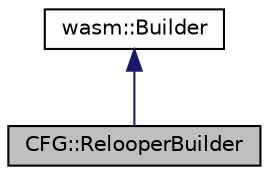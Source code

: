 digraph "CFG::RelooperBuilder"
{
  edge [fontname="Helvetica",fontsize="10",labelfontname="Helvetica",labelfontsize="10"];
  node [fontname="Helvetica",fontsize="10",shape=record];
  Node2 [label="CFG::RelooperBuilder",height=0.2,width=0.4,color="black", fillcolor="grey75", style="filled", fontcolor="black"];
  Node3 -> Node2 [dir="back",color="midnightblue",fontsize="10",style="solid",fontname="Helvetica"];
  Node3 [label="wasm::Builder",height=0.2,width=0.4,color="black", fillcolor="white", style="filled",URL="$classwasm_1_1_builder.html"];
}
